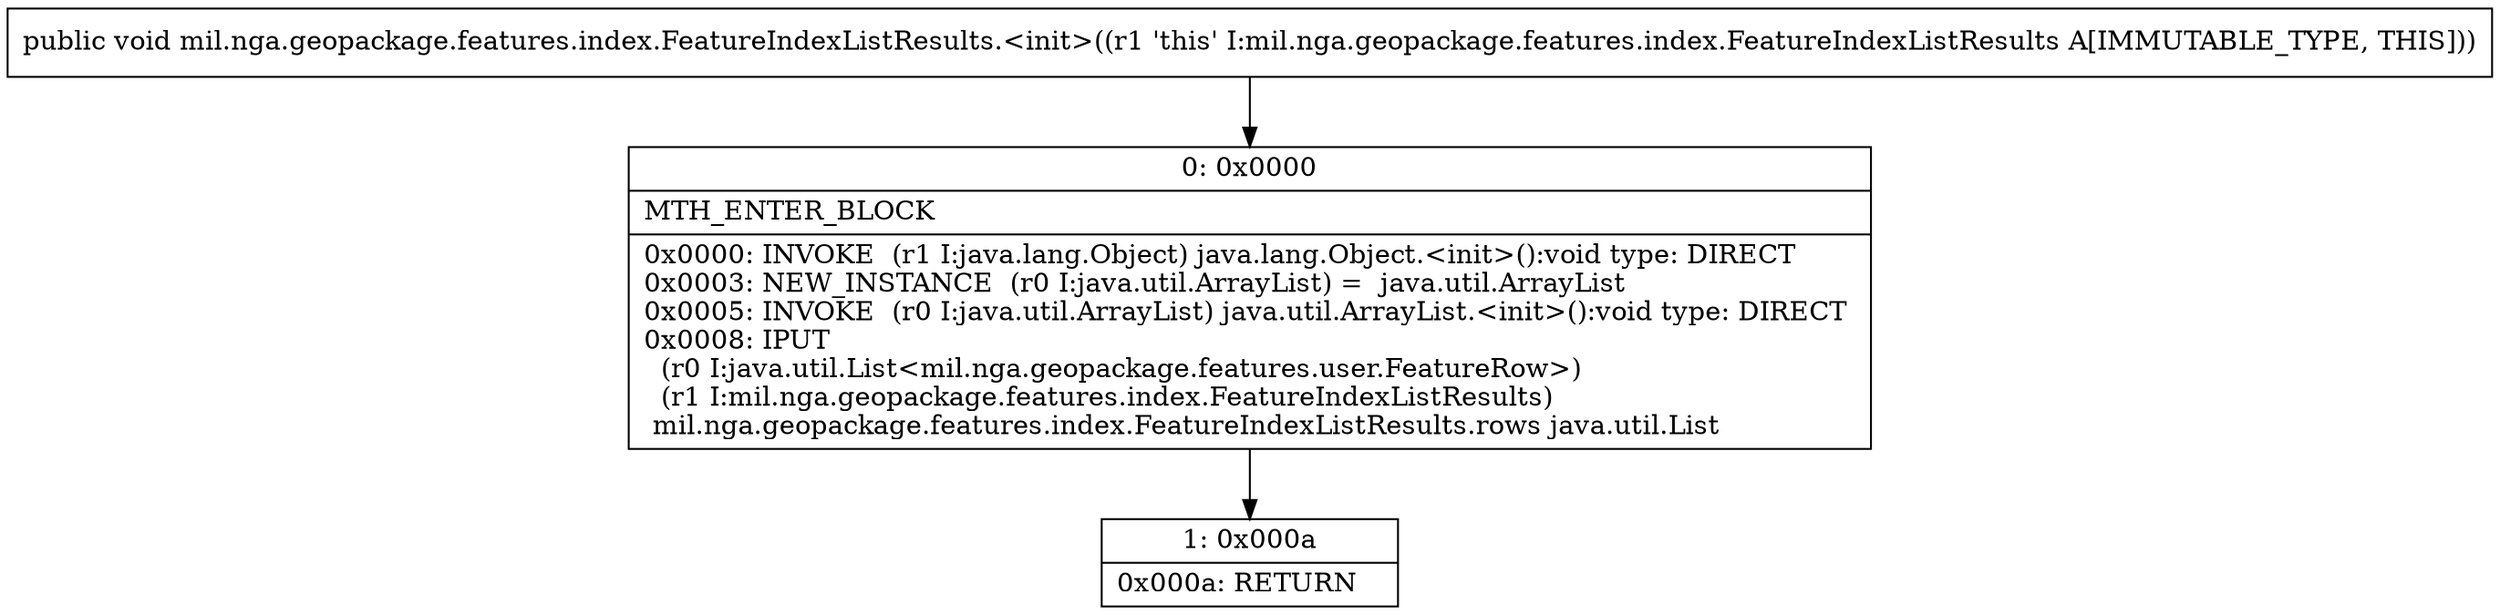 digraph "CFG formil.nga.geopackage.features.index.FeatureIndexListResults.\<init\>()V" {
Node_0 [shape=record,label="{0\:\ 0x0000|MTH_ENTER_BLOCK\l|0x0000: INVOKE  (r1 I:java.lang.Object) java.lang.Object.\<init\>():void type: DIRECT \l0x0003: NEW_INSTANCE  (r0 I:java.util.ArrayList) =  java.util.ArrayList \l0x0005: INVOKE  (r0 I:java.util.ArrayList) java.util.ArrayList.\<init\>():void type: DIRECT \l0x0008: IPUT  \l  (r0 I:java.util.List\<mil.nga.geopackage.features.user.FeatureRow\>)\l  (r1 I:mil.nga.geopackage.features.index.FeatureIndexListResults)\l mil.nga.geopackage.features.index.FeatureIndexListResults.rows java.util.List \l}"];
Node_1 [shape=record,label="{1\:\ 0x000a|0x000a: RETURN   \l}"];
MethodNode[shape=record,label="{public void mil.nga.geopackage.features.index.FeatureIndexListResults.\<init\>((r1 'this' I:mil.nga.geopackage.features.index.FeatureIndexListResults A[IMMUTABLE_TYPE, THIS])) }"];
MethodNode -> Node_0;
Node_0 -> Node_1;
}


